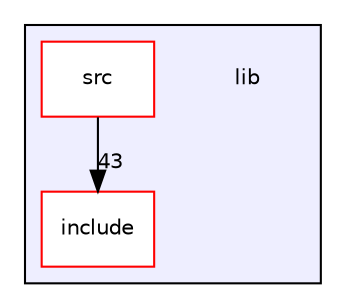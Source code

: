 digraph "lib" {
  compound=true
  node [ fontsize="10", fontname="Helvetica"];
  edge [ labelfontsize="10", labelfontname="Helvetica"];
  subgraph clusterdir_97aefd0d527b934f1d99a682da8fe6a9 {
    graph [ bgcolor="#eeeeff", pencolor="black", label="" URL="dir_97aefd0d527b934f1d99a682da8fe6a9.html"];
    dir_97aefd0d527b934f1d99a682da8fe6a9 [shape=plaintext label="lib"];
  dir_5a30104352ef4255dc24354b02eb2d20 [shape=box label="include" fillcolor="white" style="filled" color="red" URL="dir_5a30104352ef4255dc24354b02eb2d20.html"];
  dir_a065c5f60305fee3569f887679366939 [shape=box label="src" fillcolor="white" style="filled" color="red" URL="dir_a065c5f60305fee3569f887679366939.html"];
  }
  dir_a065c5f60305fee3569f887679366939->dir_5a30104352ef4255dc24354b02eb2d20 [headlabel="43", labeldistance=1.5 headhref="dir_000001_000003.html"];
}
